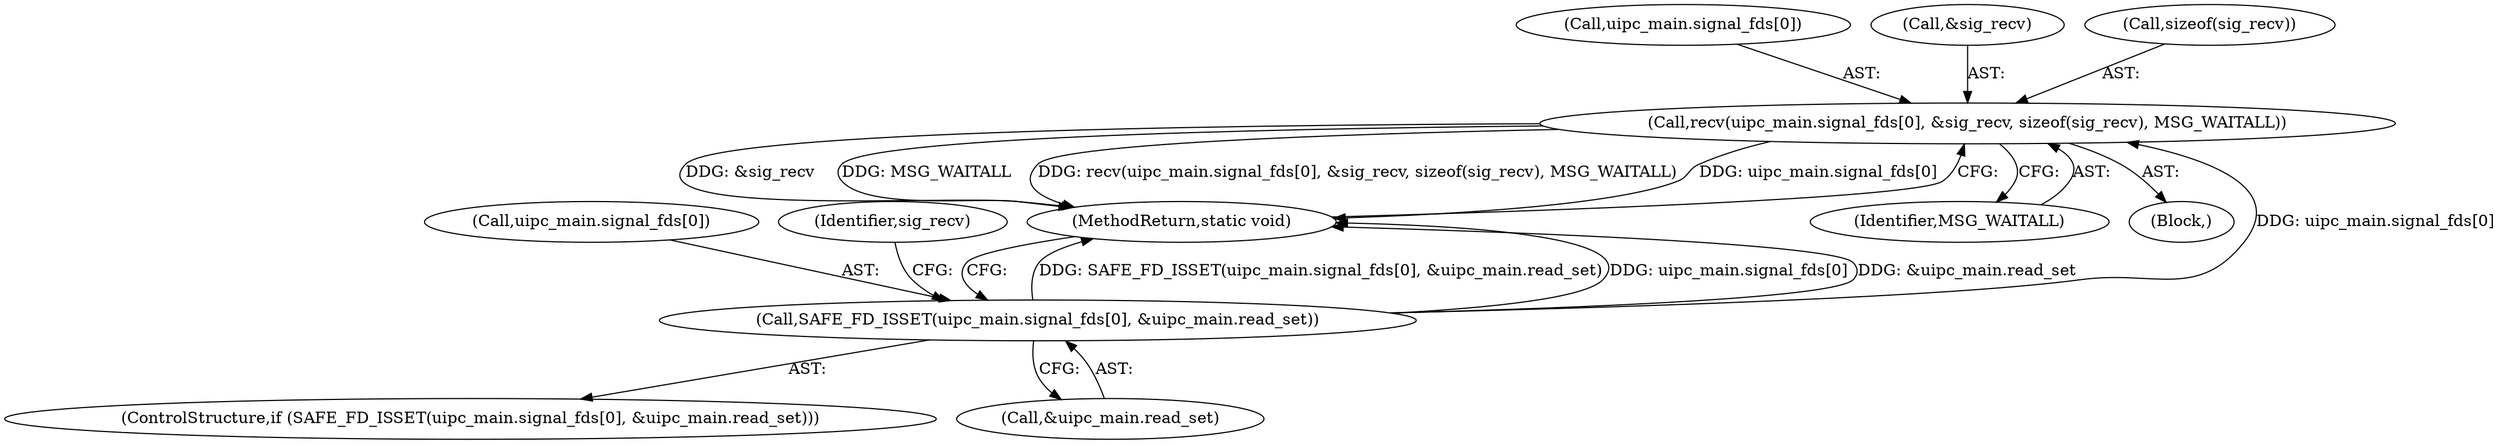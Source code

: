 digraph "1_Android_472271b153c5dc53c28beac55480a8d8434b2d5c_73@API" {
"1000119" [label="(Call,recv(uipc_main.signal_fds[0], &sig_recv, sizeof(sig_recv), MSG_WAITALL))"];
"1000104" [label="(Call,SAFE_FD_ISSET(uipc_main.signal_fds[0], &uipc_main.read_set))"];
"1000119" [label="(Call,recv(uipc_main.signal_fds[0], &sig_recv, sizeof(sig_recv), MSG_WAITALL))"];
"1000130" [label="(MethodReturn,static void)"];
"1000104" [label="(Call,SAFE_FD_ISSET(uipc_main.signal_fds[0], &uipc_main.read_set))"];
"1000105" [label="(Call,uipc_main.signal_fds[0])"];
"1000129" [label="(Identifier,MSG_WAITALL)"];
"1000103" [label="(ControlStructure,if (SAFE_FD_ISSET(uipc_main.signal_fds[0], &uipc_main.read_set)))"];
"1000120" [label="(Call,uipc_main.signal_fds[0])"];
"1000125" [label="(Call,&sig_recv)"];
"1000110" [label="(Call,&uipc_main.read_set)"];
"1000117" [label="(Identifier,sig_recv)"];
"1000127" [label="(Call,sizeof(sig_recv))"];
"1000114" [label="(Block,)"];
"1000119" -> "1000114"  [label="AST: "];
"1000119" -> "1000129"  [label="CFG: "];
"1000120" -> "1000119"  [label="AST: "];
"1000125" -> "1000119"  [label="AST: "];
"1000127" -> "1000119"  [label="AST: "];
"1000129" -> "1000119"  [label="AST: "];
"1000130" -> "1000119"  [label="CFG: "];
"1000119" -> "1000130"  [label="DDG: &sig_recv"];
"1000119" -> "1000130"  [label="DDG: MSG_WAITALL"];
"1000119" -> "1000130"  [label="DDG: recv(uipc_main.signal_fds[0], &sig_recv, sizeof(sig_recv), MSG_WAITALL)"];
"1000119" -> "1000130"  [label="DDG: uipc_main.signal_fds[0]"];
"1000104" -> "1000119"  [label="DDG: uipc_main.signal_fds[0]"];
"1000104" -> "1000103"  [label="AST: "];
"1000104" -> "1000110"  [label="CFG: "];
"1000105" -> "1000104"  [label="AST: "];
"1000110" -> "1000104"  [label="AST: "];
"1000117" -> "1000104"  [label="CFG: "];
"1000130" -> "1000104"  [label="CFG: "];
"1000104" -> "1000130"  [label="DDG: SAFE_FD_ISSET(uipc_main.signal_fds[0], &uipc_main.read_set)"];
"1000104" -> "1000130"  [label="DDG: uipc_main.signal_fds[0]"];
"1000104" -> "1000130"  [label="DDG: &uipc_main.read_set"];
}
